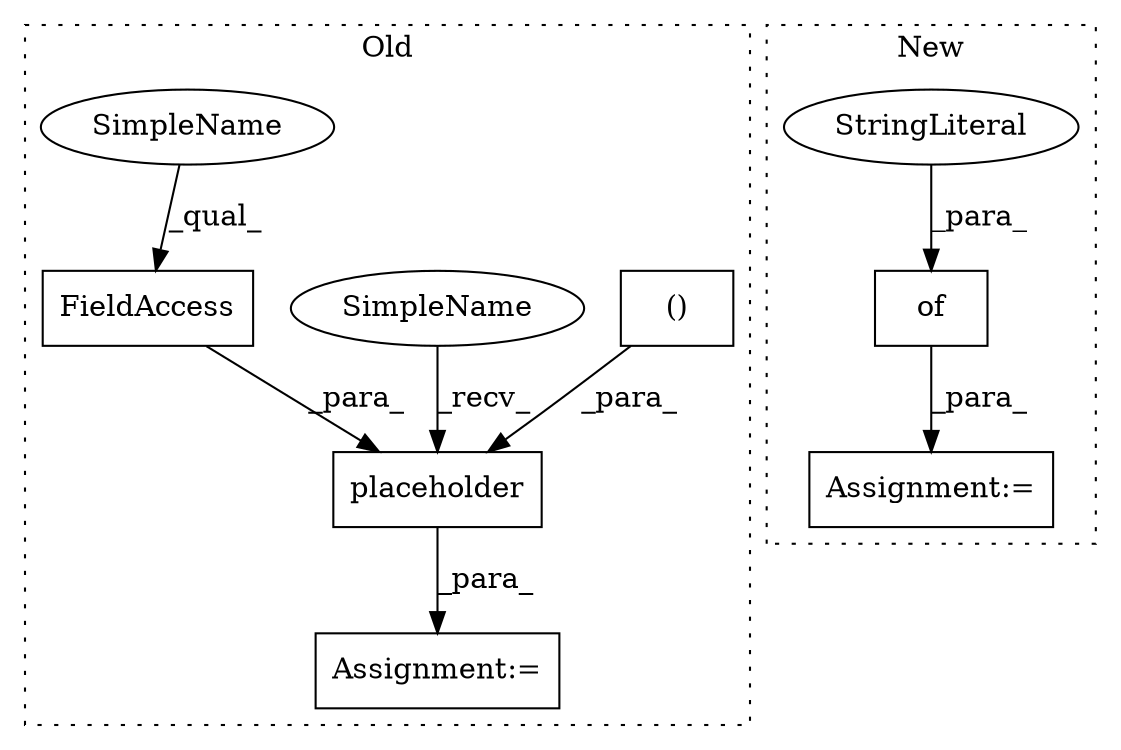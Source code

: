 digraph G {
subgraph cluster0 {
1 [label="placeholder" a="32" s="2832,2899" l="12,1" shape="box"];
3 [label="Assignment:=" a="7" s="2820" l="1" shape="box"];
4 [label="FieldAccess" a="22" s="2844" l="18" shape="box"];
7 [label="()" a="106" s="2868" l="18" shape="box"];
8 [label="SimpleName" a="42" s="2821" l="10" shape="ellipse"];
9 [label="SimpleName" a="42" s="2844" l="10" shape="ellipse"];
label = "Old";
style="dotted";
}
subgraph cluster1 {
2 [label="of" a="32" s="2159,2761" l="3,1" shape="box"];
5 [label="StringLiteral" a="45" s="2351" l="19" shape="ellipse"];
6 [label="Assignment:=" a="7" s="2154" l="1" shape="box"];
label = "New";
style="dotted";
}
1 -> 3 [label="_para_"];
2 -> 6 [label="_para_"];
4 -> 1 [label="_para_"];
5 -> 2 [label="_para_"];
7 -> 1 [label="_para_"];
8 -> 1 [label="_recv_"];
9 -> 4 [label="_qual_"];
}